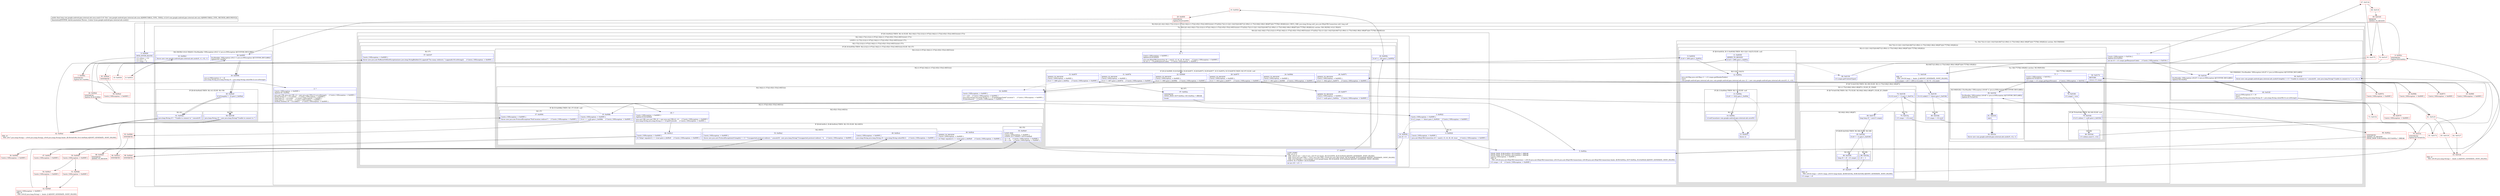 digraph "CFG forcom.google.android.gms.internal.ads.zzsa.zza(Lcom\/google\/android\/gms\/internal\/ads\/zzry;)J" {
subgraph cluster_Region_2091762523 {
label = "R(2:0|(4:2|(1:4)(2:16|(2:17|(2:21|(2:(1:97)|(2:34|(2:(1:37)|(2:45|(1:55)(2:49|53))))))(1:57)))|5|(2:7|(2:(3:12|(1:14)|15)|(4:66|71|(1:89)(1:(1:75)(3:84|(1:86)(1:88)|87))|(4:77|78|(1:80)|82)))))) | DECL_VAR: java.lang.String null, java.net.HttpURLConnection null, long null\l";
node [shape=record,color=blue];
Node_0 [shape=record,label="{0\:\ 0x0000|MTH_ENTER_BLOCK\l|r11.zzbmo = r12\lr11.zzce = 0\lr11.zzapy = 0\l}"];
subgraph cluster_TryCatchRegion_2047036342 {
label = "Try: R(4:2|(1:4)(2:16|(2:17|(2:21|(2:(1:97)|(2:34|(2:(1:37)|(2:45|(1:55)(2:49|53))))))(1:57)))|5|(2:7|(2:(3:12|(1:14)|15)|(4:66|71|(1:89)(1:(1:75)(3:84|(1:86)(1:88)|87))|(4:77|78|(1:80)|82))))) catches: R(4:38|39|(1:41)(1:58)|43)";
node [shape=record,color=blue];
subgraph cluster_Region_979887514 {
label = "R(4:2|(1:4)(2:16|(2:17|(2:21|(2:(1:97)|(2:34|(2:(1:37)|(2:45|(1:55)(2:49|53))))))(1:57)))|5|(2:7|(2:(3:12|(1:14)|15)|(4:66|71|(1:89)(1:(1:75)(3:84|(1:86)(1:88)|87))|(4:77|78|(1:80)|82)))))";
node [shape=record,color=blue];
Node_2 [shape=record,label="{2\:\ ?|Catch:\{ IOException \-\> 0x0095 \}\lSplitter:B:1:0x000a\l|java.net.URL java.net.URL r2 = new java.net.URL(r12.uri.toString())     \/\/ Catch:\{ IOException \-\> 0x0095 \}\lbyte[] byte[] r3 = r12.zzbmd     \/\/ Catch:\{ IOException \-\> 0x0095 \}\llong long r4 = r12.zzahv     \/\/ Catch:\{ IOException \-\> 0x0095 \}\llong long r6 = r12.zzcd     \/\/ Catch:\{ IOException \-\> 0x0095 \}\lboolean boolean r8 = r12.zzbk(1)     \/\/ Catch:\{ IOException \-\> 0x0095 \}\l}"];
subgraph cluster_IfRegion_1715267273 {
label = "IF [B:3:0x0022] THEN: R(1:4) ELSE: R(2:16|(2:17|(2:21|(2:(1:97)|(2:34|(2:(1:37)|(2:45|(1:55)(2:49|53))))))(1:57)))";
node [shape=record,color=blue];
Node_3 [shape=record,label="{3\:\ 0x0022|Catch:\{ IOException \-\> 0x0095 \}\l|if (r11.zzapn == false) goto L_0x0024     \/\/ Catch:\{ IOException \-\> 0x0095 \}\l}"];
subgraph cluster_Region_1337398628 {
label = "R(1:4)";
node [shape=record,color=blue];
Node_4 [shape=record,label="{4\:\ 0x0024|Catch:\{ IOException \-\> 0x0095 \}\l|java.net.HttpURLConnection r0 = zza(r2, r3, r4, r6, r8, true)     \/\/ Catch:\{ IOException \-\> 0x0095 \}\l}"];
}
subgraph cluster_Region_1254749969 {
label = "R(2:16|(2:17|(2:21|(2:(1:97)|(2:34|(2:(1:37)|(2:45|(1:55)(2:49|53))))))(1:57)))";
node [shape=record,color=blue];
Node_16 [shape=record,label="{16\:\ 0x0056|int r0 = 0\l}"];
subgraph cluster_LoopRegion_1727636042 {
label = "LOOP:0: (2:17|(2:21|(2:(1:97)|(2:34|(2:(1:37)|(2:45|(1:55)(2:49|53))))))(1:57))";
node [shape=record,color=blue];
subgraph cluster_Region_1828112470 {
label = "R(2:17|(2:21|(2:(1:97)|(2:34|(2:(1:37)|(2:45|(1:55)(2:49|53))))))(1:57))";
node [shape=record,color=blue];
Node_17 [shape=record,label="{17\:\ 0x0057|LOOP_START\lPHI: r0 r2 r3 \l  PHI: (r0v14 int) = (r0v13 int), (r0v19 int) binds: [B:16:0x0056, B:55:0x00e9] A[DONT_GENERATE, DONT_INLINE]\l  PHI: (r2v2 java.net.URL) = (r2v1 java.net.URL), (r2v6 java.net.URL) binds: [B:16:0x0056, B:55:0x00e9] A[DONT_GENERATE, DONT_INLINE]\l  PHI: (r3v3 byte[]) = (r3v2 byte[]), (r3v4 byte[]) binds: [B:16:0x0056, B:55:0x00e9] A[DONT_GENERATE, DONT_INLINE]\lLOOP:0: B:17:0x0057\-\>B:55:0x00e9\l|int int r10 = r0 + 1\l}"];
subgraph cluster_IfRegion_298865454 {
label = "IF [B:18:0x005b] THEN: R(2:21|(2:(1:97)|(2:34|(2:(1:37)|(2:45|(1:55)(2:49|53)))))) ELSE: R(1:57)";
node [shape=record,color=blue];
Node_18 [shape=record,label="{18\:\ 0x005b|if (r0 \<= 20) goto L_0x005d\l}"];
subgraph cluster_Region_577658307 {
label = "R(2:21|(2:(1:97)|(2:34|(2:(1:37)|(2:45|(1:55)(2:49|53))))))";
node [shape=record,color=blue];
Node_21 [shape=record,label="{21\:\ ?|Catch:\{ IOException \-\> 0x0095 \}\lSplitter:B:20:0x005f\l|java.net.HttpURLConnection r0 = zza(r2, r3, r4, r6, r8, false)     \/\/ Catch:\{ IOException \-\> 0x0095 \}\lint int r1 = r0.getResponseCode()     \/\/ Catch:\{ IOException \-\> 0x0095 \}\l}"];
subgraph cluster_Region_1952187093 {
label = "R(2:(1:97)|(2:34|(2:(1:37)|(2:45|(1:55)(2:49|53)))))";
node [shape=record,color=blue];
subgraph cluster_IfRegion_446247364 {
label = "IF [B:22:0x0069, B:24:0x006d, B:26:0x0071, B:28:0x0075, B:29:0x0077, B:31:0x007b, B:33:0x007f] THEN: R(1:97) ELSE: null";
node [shape=record,color=blue];
Node_22 [shape=record,label="{22\:\ 0x0069|ADDED_TO_REGION\lCatch:\{ IOException \-\> 0x0095 \}\l|if (r1 != 300) goto L_0x006b     \/\/ Catch:\{ IOException \-\> 0x0095 \}\l}"];
Node_24 [shape=record,label="{24\:\ 0x006d|ADDED_TO_REGION\lCatch:\{ IOException \-\> 0x0095 \}\l|if (r1 != 301) goto L_0x006f     \/\/ Catch:\{ IOException \-\> 0x0095 \}\l}"];
Node_26 [shape=record,label="{26\:\ 0x0071|ADDED_TO_REGION\lCatch:\{ IOException \-\> 0x0095 \}\l|if (r1 != 302) goto L_0x0073     \/\/ Catch:\{ IOException \-\> 0x0095 \}\l}"];
Node_28 [shape=record,label="{28\:\ 0x0075|ADDED_TO_REGION\lCatch:\{ IOException \-\> 0x0095 \}\l|if (r1 != 303) goto L_0x0077     \/\/ Catch:\{ IOException \-\> 0x0095 \}\l}"];
Node_29 [shape=record,label="{29\:\ 0x0077|ADDED_TO_REGION\lCatch:\{ IOException \-\> 0x0095 \}\l|if (r3 != null) goto L_0x002a     \/\/ Catch:\{ IOException \-\> 0x0095 \}\l}"];
Node_31 [shape=record,label="{31\:\ 0x007b|ADDED_TO_REGION\lCatch:\{ IOException \-\> 0x0095 \}\l|if (r1 != 307) goto L_0x007d     \/\/ Catch:\{ IOException \-\> 0x0095 \}\l}"];
Node_33 [shape=record,label="{33\:\ 0x007f|ADDED_TO_REGION\lCatch:\{ IOException \-\> 0x0095 \}\l|if (r1 != 308) goto L_0x002a     \/\/ Catch:\{ IOException \-\> 0x0095 \}\l}"];
subgraph cluster_Region_350398739 {
label = "R(1:97)";
node [shape=record,color=blue];
Node_97 [shape=record,label="{97\:\ 0x002a|SYNTHETIC\lEDGE_INSN: B:97:0x002a\-\>B:5:0x002a ?: BREAK  \l|break\l}"];
}
}
subgraph cluster_Region_1836188987 {
label = "R(2:34|(2:(1:37)|(2:45|(1:55)(2:49|53))))";
node [shape=record,color=blue];
Node_34 [shape=record,label="{34\:\ 0x0081|Catch:\{ IOException \-\> 0x0095 \}\l|r3 = null     \/\/ Catch:\{ IOException \-\> 0x0095 \}\ljava.lang.String java.lang.String r1 = r0.getHeaderField(\"Location\")     \/\/ Catch:\{ IOException \-\> 0x0095 \}\lr0.disconnect()     \/\/ Catch:\{ IOException \-\> 0x0095 \}\l}"];
subgraph cluster_Region_359210984 {
label = "R(2:(1:37)|(2:45|(1:55)(2:49|53)))";
node [shape=record,color=blue];
subgraph cluster_IfRegion_1205879277 {
label = "IF [B:35:0x008b] THEN: R(1:37) ELSE: null";
node [shape=record,color=blue];
Node_35 [shape=record,label="{35\:\ 0x008b|Catch:\{ IOException \-\> 0x0095 \}\l|if (r1 == null) goto L_0x008d     \/\/ Catch:\{ IOException \-\> 0x0095 \}\l}"];
subgraph cluster_Region_1042875645 {
label = "R(1:37)";
node [shape=record,color=blue];
Node_37 [shape=record,label="{37\:\ 0x0094|Catch:\{ IOException \-\> 0x0095 \}\l|throw new java.net.ProtocolException(\"Null location redirect\")     \/\/ Catch:\{ IOException \-\> 0x0095 \}\l}"];
}
}
subgraph cluster_Region_664811297 {
label = "R(2:45|(1:55)(2:49|53))";
node [shape=record,color=blue];
Node_45 [shape=record,label="{45\:\ ?|Catch:\{ IOException \-\> 0x0095 \}\lSplitter:B:44:0x00b4\l|java.net.URL java.net.URL r0 = new java.net.URL(r2, r1)     \/\/ Catch:\{ IOException \-\> 0x0095 \}\ljava.lang.String java.lang.String r1 = r0.getProtocol()     \/\/ Catch:\{ IOException \-\> 0x0095 \}\l}"];
subgraph cluster_IfRegion_487494975 {
label = "IF [B:46:0x00c3, B:48:0x00cb] THEN: R(1:55) ELSE: R(2:49|53)";
node [shape=record,color=blue];
Node_46 [shape=record,label="{46\:\ 0x00c3|Catch:\{ IOException \-\> 0x0095 \}\l|if (\"https\".equals(r1) == true) goto L_0x00e9     \/\/ Catch:\{ IOException \-\> 0x0095 \}\l}"];
Node_48 [shape=record,label="{48\:\ 0x00cb|ADDED_TO_REGION\lCatch:\{ IOException \-\> 0x0095 \}\l|if (\"http\".equals(r1) == true) goto L_0x00e9     \/\/ Catch:\{ IOException \-\> 0x0095 \}\l}"];
subgraph cluster_Region_997076672 {
label = "R(1:55)";
node [shape=record,color=blue];
Node_55 [shape=record,label="{55\:\ 0x00e9|LOOP_END\lCatch:\{ IOException \-\> 0x0095 \}\lLOOP:0: B:17:0x0057\-\>B:55:0x00e9\l|r2 = r0     \/\/ Catch:\{ IOException \-\> 0x0095 \}\lr0 = r10     \/\/ Catch:\{ IOException \-\> 0x0095 \}\l}"];
}
subgraph cluster_Region_240446611 {
label = "R(2:49|53)";
node [shape=record,color=blue];
Node_49 [shape=record,label="{49\:\ 0x00cd|Catch:\{ IOException \-\> 0x0095 \}\l|java.lang.String java.lang.String r0 = java.lang.String.valueOf(r1)     \/\/ Catch:\{ IOException \-\> 0x0095 \}\l}"];
Node_53 [shape=record,label="{53\:\ 0x00e2|Catch:\{ IOException \-\> 0x0095 \}\l|throw new java.net.ProtocolException(r0.length() != 0 ? \"Unsupported protocol redirect: \".concat(r0) : new java.lang.String(\"Unsupported protocol redirect: \"))     \/\/ Catch:\{ IOException \-\> 0x0095 \}\l}"];
}
}
}
}
}
}
}
subgraph cluster_Region_1108625345 {
label = "R(1:57)";
node [shape=record,color=blue];
Node_57 [shape=record,label="{57\:\ 0x0107|Catch:\{ IOException \-\> 0x0095 \}\l|throw new java.net.NoRouteToHostException(new java.lang.StringBuilder(31).append(\"Too many redirects: \").append(r10).toString())     \/\/ Catch:\{ IOException \-\> 0x0095 \}\l}"];
}
}
}
}
}
}
Node_5 [shape=record,label="{5\:\ 0x002a|EDGE_INSN: B:96:0x002a\-\>B:5:0x002a ?: BREAK  \lEDGE_INSN: B:97:0x002a\-\>B:5:0x002a ?: BREAK  \lCatch:\{ IOException \-\> 0x0095 \}\lPHI: r0 \l  PHI: (r0v24 java.net.HttpURLConnection) = (r0v16 java.net.HttpURLConnection), (r0v16 java.net.HttpURLConnection), (r0v58 java.net.HttpURLConnection) binds: [B:96:0x002a, B:97:0x002a, B:4:0x0024] A[DONT_GENERATE, DONT_INLINE]\l|r11.zzapu = r0     \/\/ Catch:\{ IOException \-\> 0x0095 \}\l}"];
subgraph cluster_TryCatchRegion_720892743 {
label = "Try: R(2:7|(2:(3:12|(1:14)|15)|(4:66|71|(1:89)(1:(1:75)(3:84|(1:86)(1:88)|87))|(4:77|78|(1:80)|82)))) catches: R(3:59|60|64)";
node [shape=record,color=blue];
subgraph cluster_Region_733238208 {
label = "R(2:7|(2:(3:12|(1:14)|15)|(4:66|71|(1:89)(1:(1:75)(3:84|(1:86)(1:88)|87))|(4:77|78|(1:80)|82))))";
node [shape=record,color=blue];
Node_7 [shape=record,label="{7\:\ ?|Catch:\{ IOException \-\> 0x010e \}\lSplitter:B:6:0x002c\l|int int r0 = r11.zzapu.getResponseCode()     \/\/ Catch:\{ IOException \-\> 0x010e \}\l}"];
subgraph cluster_Region_735866171 {
label = "R(2:(3:12|(1:14)|15)|(4:66|71|(1:89)(1:(1:75)(3:84|(1:86)(1:88)|87))|(4:77|78|(1:80)|82)))";
node [shape=record,color=blue];
subgraph cluster_IfRegion_1123716324 {
label = "IF [B:9:0x0034, B:11:0x0038] THEN: R(3:12|(1:14)|15) ELSE: null";
node [shape=record,color=blue];
Node_9 [shape=record,label="{9\:\ 0x0034|if (r0 \< 200) goto L_0x003a\l}"];
Node_11 [shape=record,label="{11\:\ 0x0038|ADDED_TO_REGION\l|if (r0 \> 299) goto L_0x003a\l}"];
subgraph cluster_Region_1810088028 {
label = "R(3:12|(1:14)|15)";
node [shape=record,color=blue];
Node_12 [shape=record,label="{12\:\ 0x003a|java.util.Map java.util.Map r1 = r11.zzapu.getHeaderFields()\lzzjv()\lcom.google.android.gms.internal.ads.zzsc com.google.android.gms.internal.ads.zzsc r2 = new com.google.android.gms.internal.ads.zzsc(r0, r1, r12)\l}"];
subgraph cluster_IfRegion_1898034647 {
label = "IF [B:13:0x004a] THEN: R(1:14) ELSE: null";
node [shape=record,color=blue];
Node_13 [shape=record,label="{13\:\ 0x004a|if (r0 == 416) goto L_0x004c\l}"];
subgraph cluster_Region_1846148136 {
label = "R(1:14)";
node [shape=record,color=blue];
Node_14 [shape=record,label="{14\:\ 0x004c|r2.initCause(new com.google.android.gms.internal.ads.zzrx(0))\l}"];
}
}
Node_15 [shape=record,label="{15\:\ 0x0055|throw r2\l}"];
}
}
subgraph cluster_Region_2013450848 {
label = "R(4:66|71|(1:89)(1:(1:75)(3:84|(1:86)(1:88)|87))|(4:77|78|(1:80)|82))";
node [shape=record,color=blue];
Node_66 [shape=record,label="{66\:\ 0x0136|r11.zzapu.getContentType()\l}"];
Node_71 [shape=record,label="{71\:\ 0x0149|PHI: r0 \l  PHI: (r0v36 long) =  binds: [] A[DONT_GENERATE, DONT_INLINE]\l|r11.zzapw = (r0 != 200 \|\| r12.zzahv == 0) ? 0 : r12.zzahv\l}"];
subgraph cluster_IfRegion_1981264375 {
label = "IF [B:72:0x0150] THEN: R(1:89) ELSE: R(1:(1:75)(3:84|(1:86)(1:88)|87))";
node [shape=record,color=blue];
Node_72 [shape=record,label="{72\:\ 0x0150|if (r12.zzbk(1) != false) goto L_0x018d\l}"];
subgraph cluster_Region_15682852 {
label = "R(1:89)";
node [shape=record,color=blue];
Node_89 [shape=record,label="{89\:\ 0x018d|r11.zzapx = r12.zzcd\l}"];
}
subgraph cluster_Region_353889205 {
label = "R(1:(1:75)(3:84|(1:86)(1:88)|87)) | ELSE_IF_CHAIN\l";
node [shape=record,color=blue];
subgraph cluster_IfRegion_1575680409 {
label = "IF [B:74:0x0158] THEN: R(1:75) ELSE: R(3:84|(1:86)(1:88)|87) | ELSE_IF_CHAIN\l";
node [shape=record,color=blue];
Node_74 [shape=record,label="{74\:\ 0x0158|if (r12.zzcd != \-1) goto L_0x015a\l}"];
subgraph cluster_Region_372863962 {
label = "R(1:75)";
node [shape=record,color=blue];
Node_75 [shape=record,label="{75\:\ 0x015a|r11.zzapx = r12.zzcd\l}"];
}
subgraph cluster_Region_463286421 {
label = "R(3:84|(1:86)(1:88)|87)";
node [shape=record,color=blue];
Node_84 [shape=record,label="{84\:\ 0x0178|long long r0 = zzc(r11.zzapu)\l}"];
subgraph cluster_IfRegion_1743696188 {
label = "IF [B:85:0x0182] THEN: R(1:86) ELSE: R(1:88)";
node [shape=record,color=blue];
Node_85 [shape=record,label="{85\:\ 0x0182|if (r0 != \-1) goto L_0x0184\l}"];
subgraph cluster_Region_160558707 {
label = "R(1:86)";
node [shape=record,color=blue];
Node_86 [shape=record,label="{86\:\ 0x0184|long r0 = r0 \- r11.zzapw\l}"];
}
subgraph cluster_Region_676903893 {
label = "R(1:88)";
node [shape=record,color=blue];
Node_88 [shape=record,label="{88\:\ 0x018a|r0 = \-1\l}"];
}
}
Node_87 [shape=record,label="{87\:\ 0x0187|PHI: r0 \l  PHI: (r0v52 long) = (r0v51 long), (r0v53 long) binds: [B:88:0x018a, B:86:0x0184] A[DONT_GENERATE, DONT_INLINE]\l|r11.zzapx = r0\l}"];
}
}
}
}
subgraph cluster_TryCatchRegion_1824885332 {
label = "Try: R(4:77|78|(1:80)|82) catches: R(3:90|91|92)";
node [shape=record,color=blue];
subgraph cluster_Region_1185259066 {
label = "R(4:77|78|(1:80)|82)";
node [shape=record,color=blue];
Node_77 [shape=record,label="{77\:\ ?|Catch:\{ IOException \-\> 0x0192 \}\lSplitter:B:76:0x015e\l|r11.zzapv = r11.zzapu.getInputStream()     \/\/ Catch:\{ IOException \-\> 0x0192 \}\l}"];
Node_78 [shape=record,label="{78\:\ 0x0166|r11.zzapd = true\l}"];
subgraph cluster_IfRegion_1275695430 {
label = "IF [B:79:0x016b] THEN: R(1:80) ELSE: null";
node [shape=record,color=blue];
Node_79 [shape=record,label="{79\:\ 0x016b|if (r11.zzbmn != null) goto L_0x016d\l}"];
subgraph cluster_Region_301178046 {
label = "R(1:80)";
node [shape=record,color=blue];
Node_80 [shape=record,label="{80\:\ 0x016d|r11.zzbmn.zza(r11, r12)\l}"];
}
}
Node_82 [shape=record,label="{82\:\ 0x0174|RETURN\l|return r11.zzapx\l}"];
}
subgraph cluster_Region_1369711614 {
label = "R(3:90|91|92) | ExcHandler: IOException (r0v40 'e' java.io.IOException A[CUSTOM_DECLARE])\l";
node [shape=record,color=blue];
Node_90 [shape=record,label="{90\:\ 0x0192|ExcHandler: IOException (r0v40 'e' java.io.IOException A[CUSTOM_DECLARE])\lSplitter:B:76:0x015e\l}"];
Node_91 [shape=record,label="{91\:\ 0x0193|zzjv()\l}"];
Node_92 [shape=record,label="{92\:\ 0x019c|throw new com.google.android.gms.internal.ads.zzsb(r0, r12, 1)\l}"];
}
}
}
}
}
subgraph cluster_Region_1855887575 {
label = "R(3:59|60|64) | ExcHandler: IOException (r0v25 'e' java.io.IOException A[CUSTOM_DECLARE])\l";
node [shape=record,color=blue];
Node_59 [shape=record,label="{59\:\ 0x010e|ExcHandler: IOException (r0v25 'e' java.io.IOException A[CUSTOM_DECLARE])\lSplitter:B:6:0x002c\l}"];
Node_60 [shape=record,label="{60\:\ 0x010f|java.io.IOException r1 = r0\lzzjv()\ljava.lang.String java.lang.String r0 = java.lang.String.valueOf(r12.uri.toString())\l}"];
Node_64 [shape=record,label="{64\:\ 0x012f|throw new com.google.android.gms.internal.ads.zzsb(r0.length() != 0 ? \"Unable to connect to \".concat(r0) : new java.lang.String(\"Unable to connect to \"), r1, r12, 1)\l}"];
}
}
}
subgraph cluster_Region_1819944890 {
label = "R(4:38|39|(1:41)(1:58)|43) | ExcHandler: IOException (r0v2 'e' java.io.IOException A[CUSTOM_DECLARE])\l";
node [shape=record,color=blue];
Node_38 [shape=record,label="{38\:\ 0x0095|ExcHandler: IOException (r0v2 'e' java.io.IOException A[CUSTOM_DECLARE])\lSplitter:B:1:0x000a\l}"];
Node_39 [shape=record,label="{39\:\ 0x0096|java.io.IOException r1 = r0\ljava.lang.String java.lang.String r0 = java.lang.String.valueOf(r12.uri.toString())\l}"];
subgraph cluster_IfRegion_1999553730 {
label = "IF [B:40:0x00a9] THEN: R(1:41) ELSE: R(1:58)";
node [shape=record,color=blue];
Node_40 [shape=record,label="{40\:\ 0x00a9|if (r0.length() != 0) goto L_0x00ab\l}"];
subgraph cluster_Region_1847804360 {
label = "R(1:41)";
node [shape=record,color=blue];
Node_41 [shape=record,label="{41\:\ 0x00ab|java.lang.String r0 = \"Unable to connect to \".concat(r0)\l}"];
}
subgraph cluster_Region_127751460 {
label = "R(1:58)";
node [shape=record,color=blue];
Node_58 [shape=record,label="{58\:\ 0x0108|java.lang.String r0 = new java.lang.String(\"Unable to connect to \")\l}"];
}
}
Node_43 [shape=record,label="{43\:\ 0x00b3|throw new com.google.android.gms.internal.ads.zzsb(r0, r1, r12, 1)\l}"];
}
}
}
subgraph cluster_Region_1819944890 {
label = "R(4:38|39|(1:41)(1:58)|43) | ExcHandler: IOException (r0v2 'e' java.io.IOException A[CUSTOM_DECLARE])\l";
node [shape=record,color=blue];
Node_38 [shape=record,label="{38\:\ 0x0095|ExcHandler: IOException (r0v2 'e' java.io.IOException A[CUSTOM_DECLARE])\lSplitter:B:1:0x000a\l}"];
Node_39 [shape=record,label="{39\:\ 0x0096|java.io.IOException r1 = r0\ljava.lang.String java.lang.String r0 = java.lang.String.valueOf(r12.uri.toString())\l}"];
subgraph cluster_IfRegion_1999553730 {
label = "IF [B:40:0x00a9] THEN: R(1:41) ELSE: R(1:58)";
node [shape=record,color=blue];
Node_40 [shape=record,label="{40\:\ 0x00a9|if (r0.length() != 0) goto L_0x00ab\l}"];
subgraph cluster_Region_1847804360 {
label = "R(1:41)";
node [shape=record,color=blue];
Node_41 [shape=record,label="{41\:\ 0x00ab|java.lang.String r0 = \"Unable to connect to \".concat(r0)\l}"];
}
subgraph cluster_Region_127751460 {
label = "R(1:58)";
node [shape=record,color=blue];
Node_58 [shape=record,label="{58\:\ 0x0108|java.lang.String r0 = new java.lang.String(\"Unable to connect to \")\l}"];
}
}
Node_43 [shape=record,label="{43\:\ 0x00b3|throw new com.google.android.gms.internal.ads.zzsb(r0, r1, r12, 1)\l}"];
}
subgraph cluster_Region_1855887575 {
label = "R(3:59|60|64) | ExcHandler: IOException (r0v25 'e' java.io.IOException A[CUSTOM_DECLARE])\l";
node [shape=record,color=blue];
Node_59 [shape=record,label="{59\:\ 0x010e|ExcHandler: IOException (r0v25 'e' java.io.IOException A[CUSTOM_DECLARE])\lSplitter:B:6:0x002c\l}"];
Node_60 [shape=record,label="{60\:\ 0x010f|java.io.IOException r1 = r0\lzzjv()\ljava.lang.String java.lang.String r0 = java.lang.String.valueOf(r12.uri.toString())\l}"];
Node_64 [shape=record,label="{64\:\ 0x012f|throw new com.google.android.gms.internal.ads.zzsb(r0.length() != 0 ? \"Unable to connect to \".concat(r0) : new java.lang.String(\"Unable to connect to \"), r1, r12, 1)\l}"];
}
subgraph cluster_Region_1369711614 {
label = "R(3:90|91|92) | ExcHandler: IOException (r0v40 'e' java.io.IOException A[CUSTOM_DECLARE])\l";
node [shape=record,color=blue];
Node_90 [shape=record,label="{90\:\ 0x0192|ExcHandler: IOException (r0v40 'e' java.io.IOException A[CUSTOM_DECLARE])\lSplitter:B:76:0x015e\l}"];
Node_91 [shape=record,label="{91\:\ 0x0193|zzjv()\l}"];
Node_92 [shape=record,label="{92\:\ 0x019c|throw new com.google.android.gms.internal.ads.zzsb(r0, r12, 1)\l}"];
}
Node_1 [shape=record,color=red,label="{1\:\ 0x000a|SYNTHETIC\lSplitter:B:1:0x000a\l}"];
Node_6 [shape=record,color=red,label="{6\:\ 0x002c|SYNTHETIC\lSplitter:B:6:0x002c\l}"];
Node_8 [shape=record,color=red,label="{8\:\ 0x0031}"];
Node_10 [shape=record,color=red,label="{10\:\ 0x0036}"];
Node_19 [shape=record,color=red,label="{19\:\ 0x005d}"];
Node_20 [shape=record,color=red,label="{20\:\ 0x005f|SYNTHETIC\lSplitter:B:20:0x005f\l}"];
Node_23 [shape=record,color=red,label="{23\:\ 0x006b|Catch:\{ IOException \-\> 0x0095 \}\l}"];
Node_25 [shape=record,color=red,label="{25\:\ 0x006f|Catch:\{ IOException \-\> 0x0095 \}\l}"];
Node_27 [shape=record,color=red,label="{27\:\ 0x0073|Catch:\{ IOException \-\> 0x0095 \}\l}"];
Node_30 [shape=record,color=red,label="{30\:\ 0x0079|Catch:\{ IOException \-\> 0x0095 \}\l}"];
Node_32 [shape=record,color=red,label="{32\:\ 0x007d|Catch:\{ IOException \-\> 0x0095 \}\l}"];
Node_36 [shape=record,color=red,label="{36\:\ 0x008d|Catch:\{ IOException \-\> 0x0095 \}\l}"];
Node_42 [shape=record,color=red,label="{42\:\ 0x00af|PHI: r0 \l  PHI: (r0v7 java.lang.String) = (r0v6 java.lang.String), (r0v8 java.lang.String) binds: [B:58:0x0108, B:41:0x00ab] A[DONT_GENERATE, DONT_INLINE]\l}"];
Node_44 [shape=record,color=red,label="{44\:\ 0x00b4|SYNTHETIC\lSplitter:B:44:0x00b4\l}"];
Node_47 [shape=record,color=red,label="{47\:\ 0x00c5|Catch:\{ IOException \-\> 0x0095 \}\l}"];
Node_50 [shape=record,color=red,label="{50\:\ 0x00d9|Catch:\{ IOException \-\> 0x0095 \}\l}"];
Node_51 [shape=record,color=red,label="{51\:\ 0x00db|Catch:\{ IOException \-\> 0x0095 \}\l}"];
Node_52 [shape=record,color=red,label="{52\:\ 0x00df|Catch:\{ IOException \-\> 0x0095 \}\lPHI: r0 \l  PHI: (r0v22 java.lang.String) =  binds: [] A[DONT_GENERATE, DONT_INLINE]\l}"];
Node_54 [shape=record,color=red,label="{54\:\ 0x00e3|Catch:\{ IOException \-\> 0x0095 \}\l}"];
Node_56 [shape=record,color=red,label="{56\:\ 0x00ed|Catch:\{ IOException \-\> 0x0095 \}\l}"];
Node_61 [shape=record,color=red,label="{61\:\ 0x0125}"];
Node_62 [shape=record,color=red,label="{62\:\ 0x0127}"];
Node_63 [shape=record,color=red,label="{63\:\ 0x012b|PHI: r0 \l  PHI: (r0v30 java.lang.String) =  binds: [] A[DONT_GENERATE, DONT_INLINE]\l}"];
Node_65 [shape=record,color=red,label="{65\:\ 0x0130}"];
Node_67 [shape=record,color=red,label="{67\:\ 0x013d}"];
Node_68 [shape=record,color=red,label="{68\:\ 0x013f}"];
Node_69 [shape=record,color=red,label="{69\:\ 0x0145|REMOVE\lADDED_TO_REGION\l}"];
Node_70 [shape=record,color=red,label="{70\:\ 0x0147}"];
Node_73 [shape=record,color=red,label="{73\:\ 0x0152}"];
Node_76 [shape=record,color=red,label="{76\:\ 0x015e|SYNTHETIC\lSplitter:B:76:0x015e\l}"];
Node_81 [shape=record,color=red,label="{81\:\ 0x0172}"];
Node_83 [shape=record,color=red,label="{83\:\ 0x0175}"];
Node_93 [shape=record,color=red,label="{93\:\ 0x008d|SYNTHETIC\l}"];
Node_94 [shape=record,color=red,label="{94\:\ 0x00cd|SYNTHETIC\l}"];
Node_95 [shape=record,color=red,label="{95\:\ 0x00ed|SYNTHETIC\l}"];
Node_96 [shape=record,color=red,label="{96\:\ 0x002a|SYNTHETIC\lADDED_TO_REGION\lEDGE_INSN: B:96:0x002a\-\>B:5:0x002a ?: BREAK  \l}"];
Node_98 [shape=record,color=red,label="{98\:\ 0x00e9|SYNTHETIC\lADDED_TO_REGION\l}"];
Node_99 [shape=record,color=red,label="{99\:\ 0x00e9|SYNTHETIC\l}"];
MethodNode[shape=record,label="{public final long com.google.android.gms.internal.ads.zzsa.zza((r11v0 'this' com.google.android.gms.internal.ads.zzsa A[IMMUTABLE_TYPE, THIS]), (r12v0 com.google.android.gms.internal.ads.zzry A[IMMUTABLE_TYPE, METHOD_ARGUMENT]))  | Annotation[SYSTEM, dalvik.annotation.Throws, \{value=[com.google.android.gms.internal.ads.zzsb]\}]\l}"];
MethodNode -> Node_0;
Node_0 -> Node_1;
Node_2 -> Node_3;
Node_3 -> Node_4;
Node_3 -> Node_16[style=dashed];
Node_4 -> Node_5;
Node_16 -> Node_17;
Node_17 -> Node_18;
Node_18 -> Node_19;
Node_18 -> Node_95[style=dashed];
Node_21 -> Node_22;
Node_22 -> Node_23;
Node_22 -> Node_34[style=dashed];
Node_24 -> Node_25;
Node_24 -> Node_34[style=dashed];
Node_26 -> Node_27;
Node_26 -> Node_34[style=dashed];
Node_28 -> Node_29;
Node_28 -> Node_34[style=dashed];
Node_29 -> Node_30[style=dashed];
Node_29 -> Node_96;
Node_31 -> Node_32;
Node_31 -> Node_34[style=dashed];
Node_33 -> Node_34[style=dashed];
Node_33 -> Node_97;
Node_97 -> Node_5;
Node_34 -> Node_35;
Node_35 -> Node_44[style=dashed];
Node_35 -> Node_93;
Node_45 -> Node_46;
Node_46 -> Node_47[style=dashed];
Node_46 -> Node_98;
Node_48 -> Node_94[style=dashed];
Node_48 -> Node_99;
Node_55 -> Node_17;
Node_49 -> Node_50;
Node_5 -> Node_6;
Node_7 -> Node_8;
Node_7 -> Node_59;
Node_9 -> Node_10[style=dashed];
Node_9 -> Node_12;
Node_11 -> Node_12;
Node_11 -> Node_66[style=dashed];
Node_12 -> Node_13;
Node_13 -> Node_14;
Node_13 -> Node_15[style=dashed];
Node_14 -> Node_15;
Node_66 -> Node_67;
Node_71 -> Node_72;
Node_72 -> Node_73[style=dashed];
Node_72 -> Node_89;
Node_89 -> Node_76;
Node_74 -> Node_75;
Node_74 -> Node_84[style=dashed];
Node_75 -> Node_76;
Node_84 -> Node_85;
Node_85 -> Node_86;
Node_85 -> Node_88[style=dashed];
Node_86 -> Node_87;
Node_88 -> Node_87;
Node_87 -> Node_76;
Node_77 -> Node_78;
Node_77 -> Node_90;
Node_78 -> Node_79;
Node_79 -> Node_80;
Node_79 -> Node_81[style=dashed];
Node_80 -> Node_81;
Node_90 -> Node_91;
Node_91 -> Node_92;
Node_59 -> Node_60;
Node_60 -> Node_61;
Node_38 -> Node_39;
Node_39 -> Node_40;
Node_40 -> Node_41;
Node_40 -> Node_58[style=dashed];
Node_41 -> Node_42;
Node_58 -> Node_42;
Node_38 -> Node_39;
Node_39 -> Node_40;
Node_40 -> Node_41;
Node_40 -> Node_58[style=dashed];
Node_41 -> Node_42;
Node_58 -> Node_42;
Node_59 -> Node_60;
Node_60 -> Node_61;
Node_90 -> Node_91;
Node_91 -> Node_92;
Node_1 -> Node_2;
Node_1 -> Node_38;
Node_6 -> Node_7;
Node_6 -> Node_59;
Node_8 -> Node_9;
Node_10 -> Node_11;
Node_19 -> Node_20;
Node_20 -> Node_21;
Node_20 -> Node_38;
Node_23 -> Node_24;
Node_25 -> Node_26;
Node_27 -> Node_28;
Node_30 -> Node_31;
Node_32 -> Node_33;
Node_36 -> Node_37;
Node_42 -> Node_43;
Node_44 -> Node_45;
Node_44 -> Node_38;
Node_47 -> Node_48;
Node_50 -> Node_51;
Node_50 -> Node_54;
Node_51 -> Node_52;
Node_52 -> Node_53;
Node_54 -> Node_52;
Node_56 -> Node_57;
Node_61 -> Node_62;
Node_61 -> Node_65;
Node_62 -> Node_63;
Node_63 -> Node_64;
Node_65 -> Node_63;
Node_67 -> Node_68;
Node_67 -> Node_83;
Node_68 -> Node_69;
Node_69 -> Node_70;
Node_69 -> Node_83;
Node_70 -> Node_71;
Node_73 -> Node_74;
Node_76 -> Node_77;
Node_76 -> Node_90;
Node_81 -> Node_82;
Node_83 -> Node_71;
Node_93 -> Node_36;
Node_94 -> Node_49;
Node_95 -> Node_56;
Node_96 -> Node_5;
Node_98 -> Node_55;
Node_99 -> Node_55;
}

